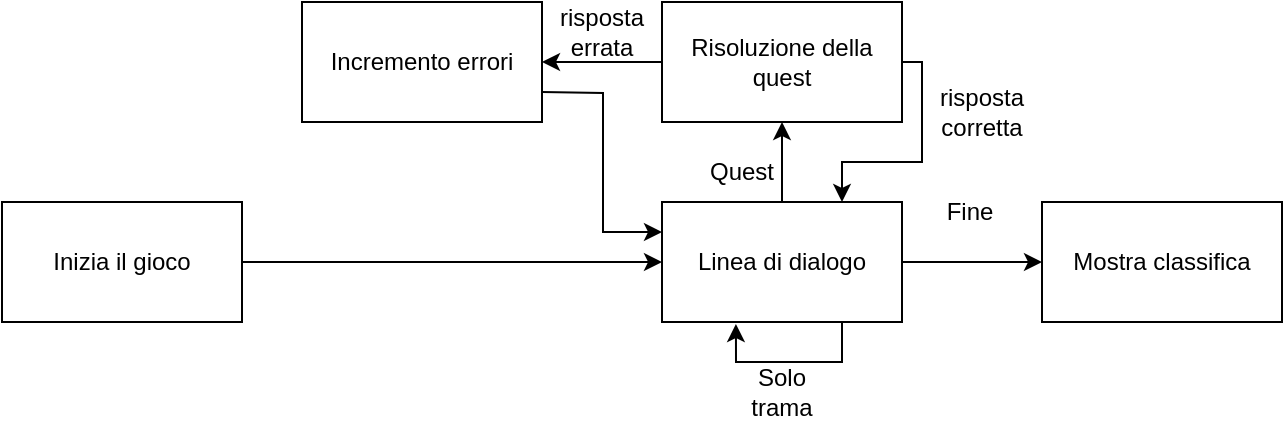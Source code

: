 <mxfile version="24.7.4">
  <diagram name="Pagina-1" id="lvz35J5Zj7PPsOk2psY-">
    <mxGraphModel dx="1432" dy="738" grid="1" gridSize="10" guides="1" tooltips="1" connect="1" arrows="1" fold="1" page="1" pageScale="1" pageWidth="827" pageHeight="1169" math="0" shadow="0">
      <root>
        <mxCell id="0" />
        <mxCell id="1" parent="0" />
        <mxCell id="AWHT5TuiJ98jWAusrRUZ-3" style="edgeStyle=orthogonalEdgeStyle;rounded=0;orthogonalLoop=1;jettySize=auto;html=1;exitX=1;exitY=0.5;exitDx=0;exitDy=0;entryX=0;entryY=0.5;entryDx=0;entryDy=0;" edge="1" parent="1" source="AWHT5TuiJ98jWAusrRUZ-1" target="AWHT5TuiJ98jWAusrRUZ-2">
          <mxGeometry relative="1" as="geometry" />
        </mxCell>
        <mxCell id="AWHT5TuiJ98jWAusrRUZ-1" value="Inizia il gioco" style="rounded=0;whiteSpace=wrap;html=1;" vertex="1" parent="1">
          <mxGeometry x="40" y="260" width="120" height="60" as="geometry" />
        </mxCell>
        <mxCell id="AWHT5TuiJ98jWAusrRUZ-5" style="edgeStyle=orthogonalEdgeStyle;rounded=0;orthogonalLoop=1;jettySize=auto;html=1;exitX=0.5;exitY=0;exitDx=0;exitDy=0;entryX=0.5;entryY=1;entryDx=0;entryDy=0;" edge="1" parent="1" source="AWHT5TuiJ98jWAusrRUZ-2" target="AWHT5TuiJ98jWAusrRUZ-4">
          <mxGeometry relative="1" as="geometry" />
        </mxCell>
        <mxCell id="AWHT5TuiJ98jWAusrRUZ-27" style="edgeStyle=orthogonalEdgeStyle;rounded=0;orthogonalLoop=1;jettySize=auto;html=1;exitX=1;exitY=0.5;exitDx=0;exitDy=0;" edge="1" parent="1" source="AWHT5TuiJ98jWAusrRUZ-2" target="AWHT5TuiJ98jWAusrRUZ-21">
          <mxGeometry relative="1" as="geometry" />
        </mxCell>
        <mxCell id="AWHT5TuiJ98jWAusrRUZ-2" value="Linea di dialogo" style="rounded=0;whiteSpace=wrap;html=1;" vertex="1" parent="1">
          <mxGeometry x="370" y="260" width="120" height="60" as="geometry" />
        </mxCell>
        <mxCell id="AWHT5TuiJ98jWAusrRUZ-16" style="edgeStyle=orthogonalEdgeStyle;rounded=0;orthogonalLoop=1;jettySize=auto;html=1;exitX=1;exitY=0.5;exitDx=0;exitDy=0;entryX=0.75;entryY=0;entryDx=0;entryDy=0;" edge="1" parent="1" source="AWHT5TuiJ98jWAusrRUZ-4" target="AWHT5TuiJ98jWAusrRUZ-2">
          <mxGeometry relative="1" as="geometry">
            <Array as="points">
              <mxPoint x="500" y="190" />
              <mxPoint x="500" y="240" />
              <mxPoint x="460" y="240" />
            </Array>
          </mxGeometry>
        </mxCell>
        <mxCell id="AWHT5TuiJ98jWAusrRUZ-24" style="edgeStyle=orthogonalEdgeStyle;rounded=0;orthogonalLoop=1;jettySize=auto;html=1;exitX=0;exitY=0.5;exitDx=0;exitDy=0;entryX=1;entryY=0.5;entryDx=0;entryDy=0;" edge="1" parent="1" source="AWHT5TuiJ98jWAusrRUZ-4">
          <mxGeometry relative="1" as="geometry">
            <mxPoint x="310" y="190" as="targetPoint" />
          </mxGeometry>
        </mxCell>
        <mxCell id="AWHT5TuiJ98jWAusrRUZ-4" value="Risoluzione della quest" style="rounded=0;whiteSpace=wrap;html=1;" vertex="1" parent="1">
          <mxGeometry x="370" y="160" width="120" height="60" as="geometry" />
        </mxCell>
        <mxCell id="AWHT5TuiJ98jWAusrRUZ-6" value="Quest" style="text;html=1;align=center;verticalAlign=middle;whiteSpace=wrap;rounded=0;" vertex="1" parent="1">
          <mxGeometry x="380" y="230" width="60" height="30" as="geometry" />
        </mxCell>
        <mxCell id="AWHT5TuiJ98jWAusrRUZ-7" style="edgeStyle=orthogonalEdgeStyle;rounded=0;orthogonalLoop=1;jettySize=auto;html=1;exitX=0.75;exitY=1;exitDx=0;exitDy=0;entryX=0.308;entryY=1.017;entryDx=0;entryDy=0;entryPerimeter=0;" edge="1" parent="1" source="AWHT5TuiJ98jWAusrRUZ-2" target="AWHT5TuiJ98jWAusrRUZ-2">
          <mxGeometry relative="1" as="geometry" />
        </mxCell>
        <mxCell id="AWHT5TuiJ98jWAusrRUZ-8" value="Solo trama" style="text;html=1;align=center;verticalAlign=middle;whiteSpace=wrap;rounded=0;" vertex="1" parent="1">
          <mxGeometry x="400" y="340" width="60" height="30" as="geometry" />
        </mxCell>
        <mxCell id="AWHT5TuiJ98jWAusrRUZ-26" style="edgeStyle=orthogonalEdgeStyle;rounded=0;orthogonalLoop=1;jettySize=auto;html=1;exitX=1;exitY=0.75;exitDx=0;exitDy=0;entryX=0;entryY=0.25;entryDx=0;entryDy=0;" edge="1" parent="1" target="AWHT5TuiJ98jWAusrRUZ-2">
          <mxGeometry relative="1" as="geometry">
            <mxPoint x="310" y="205" as="sourcePoint" />
          </mxGeometry>
        </mxCell>
        <mxCell id="AWHT5TuiJ98jWAusrRUZ-9" value="Incremento errori" style="rounded=0;whiteSpace=wrap;html=1;" vertex="1" parent="1">
          <mxGeometry x="190" y="160" width="120" height="60" as="geometry" />
        </mxCell>
        <mxCell id="AWHT5TuiJ98jWAusrRUZ-13" value="risposta errata" style="text;html=1;align=center;verticalAlign=middle;whiteSpace=wrap;rounded=0;" vertex="1" parent="1">
          <mxGeometry x="310" y="160" width="60" height="30" as="geometry" />
        </mxCell>
        <mxCell id="AWHT5TuiJ98jWAusrRUZ-14" value="risposta corretta" style="text;html=1;align=center;verticalAlign=middle;whiteSpace=wrap;rounded=0;" vertex="1" parent="1">
          <mxGeometry x="500" y="200" width="60" height="30" as="geometry" />
        </mxCell>
        <mxCell id="AWHT5TuiJ98jWAusrRUZ-20" value="Fine" style="text;html=1;align=center;verticalAlign=middle;whiteSpace=wrap;rounded=0;" vertex="1" parent="1">
          <mxGeometry x="494" y="250" width="60" height="30" as="geometry" />
        </mxCell>
        <mxCell id="AWHT5TuiJ98jWAusrRUZ-21" value="Mostra classifica" style="rounded=0;whiteSpace=wrap;html=1;" vertex="1" parent="1">
          <mxGeometry x="560" y="260" width="120" height="60" as="geometry" />
        </mxCell>
      </root>
    </mxGraphModel>
  </diagram>
</mxfile>
